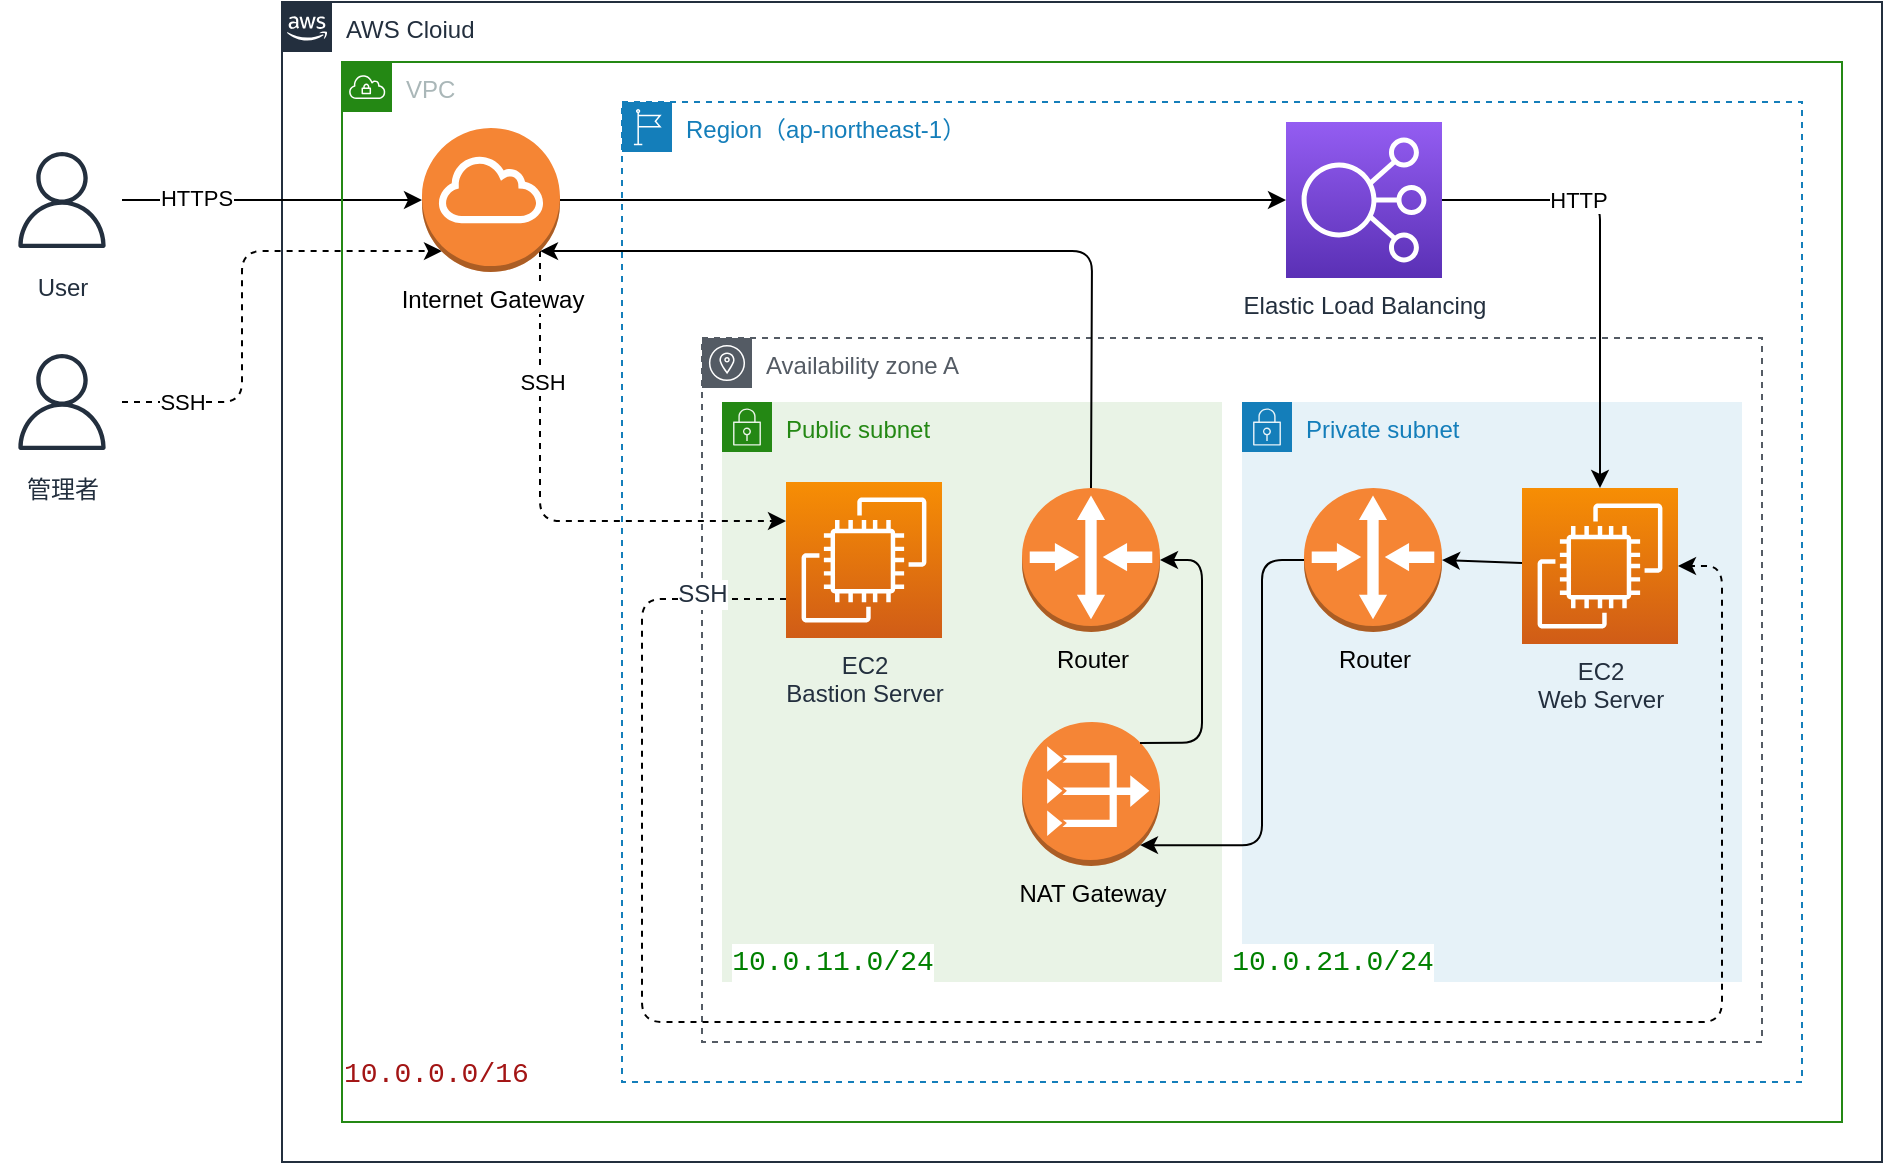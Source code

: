 <mxfile>
    <diagram id="4fznkf87Nq3VwZnwp4Rr" name="ページ1">
        <mxGraphModel dx="890" dy="1150" grid="1" gridSize="10" guides="1" tooltips="1" connect="1" arrows="1" fold="1" page="1" pageScale="1" pageWidth="827" pageHeight="1169" math="0" shadow="0">
            <root>
                <mxCell id="0"/>
                <mxCell id="1" parent="0"/>
                <mxCell id="5" value="AWS Cloiud" style="points=[[0,0],[0.25,0],[0.5,0],[0.75,0],[1,0],[1,0.25],[1,0.5],[1,0.75],[1,1],[0.75,1],[0.5,1],[0.25,1],[0,1],[0,0.75],[0,0.5],[0,0.25]];outlineConnect=0;gradientColor=none;html=1;whiteSpace=wrap;fontSize=12;fontStyle=0;container=1;pointerEvents=0;collapsible=0;recursiveResize=0;shape=mxgraph.aws4.group;grIcon=mxgraph.aws4.group_aws_cloud_alt;strokeColor=#232F3E;fillColor=none;verticalAlign=top;align=left;spacingLeft=30;fontColor=#232F3E;dashed=0;" parent="1" vertex="1">
                    <mxGeometry x="640" y="760" width="800" height="580" as="geometry"/>
                </mxCell>
                <mxCell id="93" style="edgeStyle=orthogonalEdgeStyle;html=1;entryX=0;entryY=0.5;entryDx=0;entryDy=0;entryPerimeter=0;" edge="1" parent="1" source="9" target="29">
                    <mxGeometry relative="1" as="geometry"/>
                </mxCell>
                <mxCell id="94" value="HTTPS" style="edgeLabel;html=1;align=center;verticalAlign=middle;resizable=0;points=[];" vertex="1" connectable="0" parent="93">
                    <mxGeometry x="-0.324" relative="1" as="geometry">
                        <mxPoint x="-14" y="-1" as="offset"/>
                    </mxGeometry>
                </mxCell>
                <mxCell id="9" value="User" style="sketch=0;outlineConnect=0;fontColor=#232F3E;gradientColor=none;strokeColor=#232F3E;fillColor=#ffffff;dashed=0;verticalLabelPosition=bottom;verticalAlign=top;align=center;html=1;fontSize=12;fontStyle=0;aspect=fixed;shape=mxgraph.aws4.resourceIcon;resIcon=mxgraph.aws4.user;" parent="1" vertex="1">
                    <mxGeometry x="500" y="829" width="60" height="60" as="geometry"/>
                </mxCell>
                <mxCell id="40" style="edgeStyle=elbowEdgeStyle;html=1;dashed=1;exitX=1;exitY=0.5;exitDx=0;exitDy=0;exitPerimeter=0;entryX=0.145;entryY=0.855;entryDx=0;entryDy=0;entryPerimeter=0;" parent="1" source="11" target="29" edge="1">
                    <mxGeometry relative="1" as="geometry">
                        <mxPoint x="710" y="910" as="targetPoint"/>
                        <Array as="points">
                            <mxPoint x="620" y="930"/>
                        </Array>
                    </mxGeometry>
                </mxCell>
                <mxCell id="48" value="SSH" style="edgeLabel;html=1;align=center;verticalAlign=middle;resizable=0;points=[];" parent="40" vertex="1" connectable="0">
                    <mxGeometry x="-0.245" y="1" relative="1" as="geometry">
                        <mxPoint x="-29" y="29" as="offset"/>
                    </mxGeometry>
                </mxCell>
                <mxCell id="11" value="管理者" style="sketch=0;outlineConnect=0;fontColor=#232F3E;gradientColor=none;strokeColor=#232F3E;fillColor=#ffffff;dashed=0;verticalLabelPosition=bottom;verticalAlign=top;align=center;html=1;fontSize=12;fontStyle=0;aspect=fixed;shape=mxgraph.aws4.resourceIcon;resIcon=mxgraph.aws4.user;" parent="1" vertex="1">
                    <mxGeometry x="500" y="930" width="60" height="60" as="geometry"/>
                </mxCell>
                <mxCell id="56" value="Availability zone A&lt;br&gt;" style="sketch=0;outlineConnect=0;gradientColor=none;html=1;whiteSpace=wrap;fontSize=12;fontStyle=0;shape=mxgraph.aws4.group;grIcon=mxgraph.aws4.group_availability_zone;strokeColor=#545B64;fillColor=none;verticalAlign=top;align=left;spacingLeft=30;fontColor=#545B64;dashed=1;" vertex="1" parent="1">
                    <mxGeometry x="850" y="928" width="530" height="352" as="geometry"/>
                </mxCell>
                <mxCell id="14" value="Public subnet" style="points=[[0,0],[0.25,0],[0.5,0],[0.75,0],[1,0],[1,0.25],[1,0.5],[1,0.75],[1,1],[0.75,1],[0.5,1],[0.25,1],[0,1],[0,0.75],[0,0.5],[0,0.25]];outlineConnect=0;gradientColor=none;html=1;whiteSpace=wrap;fontSize=12;fontStyle=0;container=1;pointerEvents=0;collapsible=0;recursiveResize=0;shape=mxgraph.aws4.group;grIcon=mxgraph.aws4.group_security_group;grStroke=0;strokeColor=#248814;fillColor=#E9F3E6;verticalAlign=top;align=left;spacingLeft=30;fontColor=#248814;dashed=0;" parent="1" vertex="1">
                    <mxGeometry x="860" y="960" width="250" height="290" as="geometry"/>
                </mxCell>
                <mxCell id="28" value="NAT Gateway" style="outlineConnect=0;dashed=0;verticalLabelPosition=bottom;verticalAlign=top;align=center;html=1;shape=mxgraph.aws3.vpc_nat_gateway;fillColor=#F58536;gradientColor=none;" parent="14" vertex="1">
                    <mxGeometry x="150" y="160" width="69" height="72" as="geometry"/>
                </mxCell>
                <mxCell id="35" value="Router" style="outlineConnect=0;dashed=0;verticalLabelPosition=bottom;verticalAlign=top;align=center;html=1;shape=mxgraph.aws3.router;fillColor=#F58534;gradientColor=none;" parent="14" vertex="1">
                    <mxGeometry x="150" y="43" width="69" height="72" as="geometry"/>
                </mxCell>
                <mxCell id="33" style="edgeStyle=orthogonalEdgeStyle;html=1;entryX=1;entryY=0.5;entryDx=0;entryDy=0;entryPerimeter=0;exitX=0.855;exitY=0.145;exitDx=0;exitDy=0;exitPerimeter=0;" parent="14" source="28" target="35" edge="1">
                    <mxGeometry relative="1" as="geometry">
                        <Array as="points">
                            <mxPoint x="240" y="170"/>
                            <mxPoint x="240" y="79"/>
                        </Array>
                    </mxGeometry>
                </mxCell>
                <mxCell id="96" value="EC2&lt;br&gt;Bastion&amp;nbsp;Server" style="sketch=0;points=[[0,0,0],[0.25,0,0],[0.5,0,0],[0.75,0,0],[1,0,0],[0,1,0],[0.25,1,0],[0.5,1,0],[0.75,1,0],[1,1,0],[0,0.25,0],[0,0.5,0],[0,0.75,0],[1,0.25,0],[1,0.5,0],[1,0.75,0]];outlineConnect=0;fontColor=#232F3E;gradientColor=#F78E04;gradientDirection=north;fillColor=#D05C17;strokeColor=#ffffff;dashed=0;verticalLabelPosition=bottom;verticalAlign=top;align=center;html=1;fontSize=12;fontStyle=0;aspect=fixed;shape=mxgraph.aws4.resourceIcon;resIcon=mxgraph.aws4.ec2;" vertex="1" parent="14">
                    <mxGeometry x="32" y="40" width="78" height="78" as="geometry"/>
                </mxCell>
                <mxCell id="23" value="&lt;div style=&quot;background-color: rgb(255 , 255 , 255) ; font-family: &amp;#34;consolas&amp;#34; , &amp;#34;courier new&amp;#34; , monospace ; font-size: 14px ; line-height: 19px&quot;&gt;&lt;span style=&quot;color: #008000&quot;&gt;10.0.11.0/24&lt;/span&gt;&lt;/div&gt;" style="text;html=1;align=center;verticalAlign=middle;resizable=0;points=[];autosize=1;strokeColor=none;fillColor=none;" parent="14" vertex="1">
                    <mxGeometry y="270" width="110" height="20" as="geometry"/>
                </mxCell>
                <mxCell id="92" style="edgeStyle=elbowEdgeStyle;html=1;exitX=0.5;exitY=0;exitDx=0;exitDy=0;exitPerimeter=0;entryX=0.855;entryY=0.855;entryDx=0;entryDy=0;entryPerimeter=0;" edge="1" parent="1" source="35" target="29">
                    <mxGeometry relative="1" as="geometry">
                        <Array as="points">
                            <mxPoint x="1045" y="960"/>
                            <mxPoint x="1055" y="210"/>
                        </Array>
                    </mxGeometry>
                </mxCell>
                <mxCell id="13" value="Private subnet" style="points=[[0,0],[0.25,0],[0.5,0],[0.75,0],[1,0],[1,0.25],[1,0.5],[1,0.75],[1,1],[0.75,1],[0.5,1],[0.25,1],[0,1],[0,0.75],[0,0.5],[0,0.25]];outlineConnect=0;gradientColor=none;html=1;whiteSpace=wrap;fontSize=12;fontStyle=0;container=1;pointerEvents=0;collapsible=0;recursiveResize=0;shape=mxgraph.aws4.group;grIcon=mxgraph.aws4.group_security_group;grStroke=0;strokeColor=#147EBA;fillColor=#E6F2F8;verticalAlign=top;align=left;spacingLeft=30;fontColor=#147EBA;dashed=0;" parent="1" vertex="1">
                    <mxGeometry x="1120" y="960" width="250" height="290" as="geometry"/>
                </mxCell>
                <mxCell id="36" style="edgeStyle=none;html=1;entryX=1;entryY=0.5;entryDx=0;entryDy=0;entryPerimeter=0;" parent="13" source="27" target="31" edge="1">
                    <mxGeometry relative="1" as="geometry"/>
                </mxCell>
                <mxCell id="27" value="EC2&lt;br&gt;Web Server" style="sketch=0;points=[[0,0,0],[0.25,0,0],[0.5,0,0],[0.75,0,0],[1,0,0],[0,1,0],[0.25,1,0],[0.5,1,0],[0.75,1,0],[1,1,0],[0,0.25,0],[0,0.5,0],[0,0.75,0],[1,0.25,0],[1,0.5,0],[1,0.75,0]];outlineConnect=0;fontColor=#232F3E;gradientColor=#F78E04;gradientDirection=north;fillColor=#D05C17;strokeColor=#ffffff;dashed=0;verticalLabelPosition=bottom;verticalAlign=top;align=center;html=1;fontSize=12;fontStyle=0;aspect=fixed;shape=mxgraph.aws4.resourceIcon;resIcon=mxgraph.aws4.ec2;" parent="13" vertex="1">
                    <mxGeometry x="140" y="43" width="78" height="78" as="geometry"/>
                </mxCell>
                <mxCell id="31" value="Router" style="outlineConnect=0;dashed=0;verticalLabelPosition=bottom;verticalAlign=top;align=center;html=1;shape=mxgraph.aws3.router;fillColor=#F58534;gradientColor=none;" parent="13" vertex="1">
                    <mxGeometry x="31" y="43" width="69" height="72" as="geometry"/>
                </mxCell>
                <mxCell id="89" style="edgeStyle=elbowEdgeStyle;html=1;exitX=1;exitY=0.5;exitDx=0;exitDy=0;exitPerimeter=0;" edge="1" parent="1" source="19" target="27">
                    <mxGeometry relative="1" as="geometry">
                        <mxPoint x="1580" y="640" as="targetPoint"/>
                        <Array as="points">
                            <mxPoint x="1299" y="970"/>
                        </Array>
                    </mxGeometry>
                </mxCell>
                <mxCell id="90" value="HTTP" style="edgeLabel;html=1;align=center;verticalAlign=middle;resizable=0;points=[];" vertex="1" connectable="0" parent="89">
                    <mxGeometry x="-0.66" y="-2" relative="1" as="geometry">
                        <mxPoint x="30" y="-2" as="offset"/>
                    </mxGeometry>
                </mxCell>
                <mxCell id="53" value="SSH" style="html=1;dashed=1;entryX=0;entryY=0.25;entryDx=0;entryDy=0;entryPerimeter=0;edgeStyle=elbowEdgeStyle;exitX=0.855;exitY=0.855;exitDx=0;exitDy=0;exitPerimeter=0;" parent="1" source="29" edge="1" target="96">
                    <mxGeometry x="-0.493" y="1" relative="1" as="geometry">
                        <mxPoint x="1480" y="1260" as="targetPoint"/>
                        <Array as="points">
                            <mxPoint x="769" y="1000"/>
                            <mxPoint x="810" y="1020"/>
                        </Array>
                        <mxPoint x="690" y="929" as="sourcePoint"/>
                        <mxPoint as="offset"/>
                    </mxGeometry>
                </mxCell>
                <mxCell id="100" style="edgeStyle=orthogonalEdgeStyle;html=1;entryX=1;entryY=0.5;entryDx=0;entryDy=0;entryPerimeter=0;fontFamily=Helvetica;fontSize=12;fontColor=#232F3E;exitX=0;exitY=0.75;exitDx=0;exitDy=0;exitPerimeter=0;dashed=1;" edge="1" parent="1" source="96" target="27">
                    <mxGeometry relative="1" as="geometry">
                        <Array as="points">
                            <mxPoint x="820" y="1059"/>
                            <mxPoint x="820" y="1270"/>
                            <mxPoint x="1360" y="1270"/>
                            <mxPoint x="1360" y="1042"/>
                        </Array>
                    </mxGeometry>
                </mxCell>
                <mxCell id="102" value="SSH" style="edgeLabel;html=1;align=center;verticalAlign=middle;resizable=0;points=[];fontSize=12;fontFamily=Helvetica;fontColor=#232F3E;" vertex="1" connectable="0" parent="100">
                    <mxGeometry x="-0.733" y="1" relative="1" as="geometry">
                        <mxPoint x="29" y="-74" as="offset"/>
                    </mxGeometry>
                </mxCell>
                <mxCell id="21" value="&lt;div style=&quot;background-color: rgb(255 , 255 , 255) ; font-family: &amp;#34;consolas&amp;#34; , &amp;#34;courier new&amp;#34; , monospace ; font-size: 14px ; line-height: 19px&quot;&gt;&lt;span style=&quot;color: #008000&quot;&gt;10.0.21.0/24&lt;/span&gt;&lt;/div&gt;" style="text;html=1;align=center;verticalAlign=middle;resizable=0;points=[];autosize=1;strokeColor=none;fillColor=none;" parent="1" vertex="1">
                    <mxGeometry x="1110" y="1230" width="110" height="20" as="geometry"/>
                </mxCell>
                <mxCell id="101" style="edgeStyle=orthogonalEdgeStyle;html=1;entryX=0.855;entryY=0.855;entryDx=0;entryDy=0;entryPerimeter=0;fontFamily=Helvetica;fontSize=12;fontColor=#232F3E;" edge="1" parent="1" source="31" target="28">
                    <mxGeometry relative="1" as="geometry">
                        <Array as="points">
                            <mxPoint x="1130" y="1039"/>
                            <mxPoint x="1130" y="1182"/>
                        </Array>
                    </mxGeometry>
                </mxCell>
                <mxCell id="6" value="Region（ap-northeast-1）" style="points=[[0,0],[0.25,0],[0.5,0],[0.75,0],[1,0],[1,0.25],[1,0.5],[1,0.75],[1,1],[0.75,1],[0.5,1],[0.25,1],[0,1],[0,0.75],[0,0.5],[0,0.25]];outlineConnect=0;gradientColor=none;html=1;whiteSpace=wrap;fontSize=12;fontStyle=0;container=1;pointerEvents=0;collapsible=0;recursiveResize=0;shape=mxgraph.aws4.group;grIcon=mxgraph.aws4.group_region;strokeColor=#147EBA;fillColor=none;verticalAlign=top;align=left;spacingLeft=30;fontColor=#147EBA;dashed=1;" parent="1" vertex="1">
                    <mxGeometry x="810" y="810" width="590" height="490" as="geometry"/>
                </mxCell>
                <mxCell id="25" value="VPC" style="points=[[0,0],[0.25,0],[0.5,0],[0.75,0],[1,0],[1,0.25],[1,0.5],[1,0.75],[1,1],[0.75,1],[0.5,1],[0.25,1],[0,1],[0,0.75],[0,0.5],[0,0.25]];outlineConnect=0;gradientColor=none;html=1;whiteSpace=wrap;fontSize=12;fontStyle=0;container=1;pointerEvents=0;collapsible=0;recursiveResize=0;shape=mxgraph.aws4.group;grIcon=mxgraph.aws4.group_vpc;strokeColor=#248814;fillColor=none;verticalAlign=top;align=left;spacingLeft=30;fontColor=#AAB7B8;dashed=0;" parent="1" vertex="1">
                    <mxGeometry x="670" y="790" width="750" height="530" as="geometry"/>
                </mxCell>
                <mxCell id="26" value="&lt;div style=&quot;color: rgb(0, 0, 0); background-color: rgb(255, 255, 255); font-family: consolas, &amp;quot;courier new&amp;quot;, monospace; font-weight: normal; font-size: 14px; line-height: 19px;&quot;&gt;&lt;div&gt;&lt;span style=&quot;color: #a31515&quot;&gt;10.0.0.0/16&lt;/span&gt;&lt;/div&gt;&lt;/div&gt;" style="text;whiteSpace=wrap;html=1;" parent="25" vertex="1">
                    <mxGeometry x="-1" y="490" width="110" height="30" as="geometry"/>
                </mxCell>
                <mxCell id="19" value="Elastic Load Balancing&lt;br&gt;" style="sketch=0;points=[[0,0,0],[0.25,0,0],[0.5,0,0],[0.75,0,0],[1,0,0],[0,1,0],[0.25,1,0],[0.5,1,0],[0.75,1,0],[1,1,0],[0,0.25,0],[0,0.5,0],[0,0.75,0],[1,0.25,0],[1,0.5,0],[1,0.75,0]];outlineConnect=0;fontColor=#232F3E;gradientColor=#945DF2;gradientDirection=north;fillColor=#5A30B5;strokeColor=#ffffff;dashed=0;verticalLabelPosition=bottom;verticalAlign=top;align=center;html=1;fontSize=12;fontStyle=0;aspect=fixed;shape=mxgraph.aws4.resourceIcon;resIcon=mxgraph.aws4.elastic_load_balancing;" parent="25" vertex="1">
                    <mxGeometry x="472" y="30" width="78" height="78" as="geometry"/>
                </mxCell>
                <mxCell id="29" value="&lt;span style=&quot;background-color: rgb(255 , 255 , 255)&quot;&gt;Internet Gateway&lt;/span&gt;" style="outlineConnect=0;dashed=0;verticalLabelPosition=bottom;verticalAlign=top;align=center;html=1;shape=mxgraph.aws3.internet_gateway;fillColor=#F58534;gradientColor=none;" parent="25" vertex="1">
                    <mxGeometry x="40" y="33" width="69" height="72" as="geometry"/>
                </mxCell>
                <mxCell id="44" style="edgeStyle=none;html=1;entryX=0;entryY=0.5;entryDx=0;entryDy=0;entryPerimeter=0;exitX=1;exitY=0.5;exitDx=0;exitDy=0;exitPerimeter=0;" parent="25" source="29" target="19" edge="1">
                    <mxGeometry relative="1" as="geometry">
                        <mxPoint x="110" y="90" as="sourcePoint"/>
                    </mxGeometry>
                </mxCell>
            </root>
        </mxGraphModel>
    </diagram>
</mxfile>
